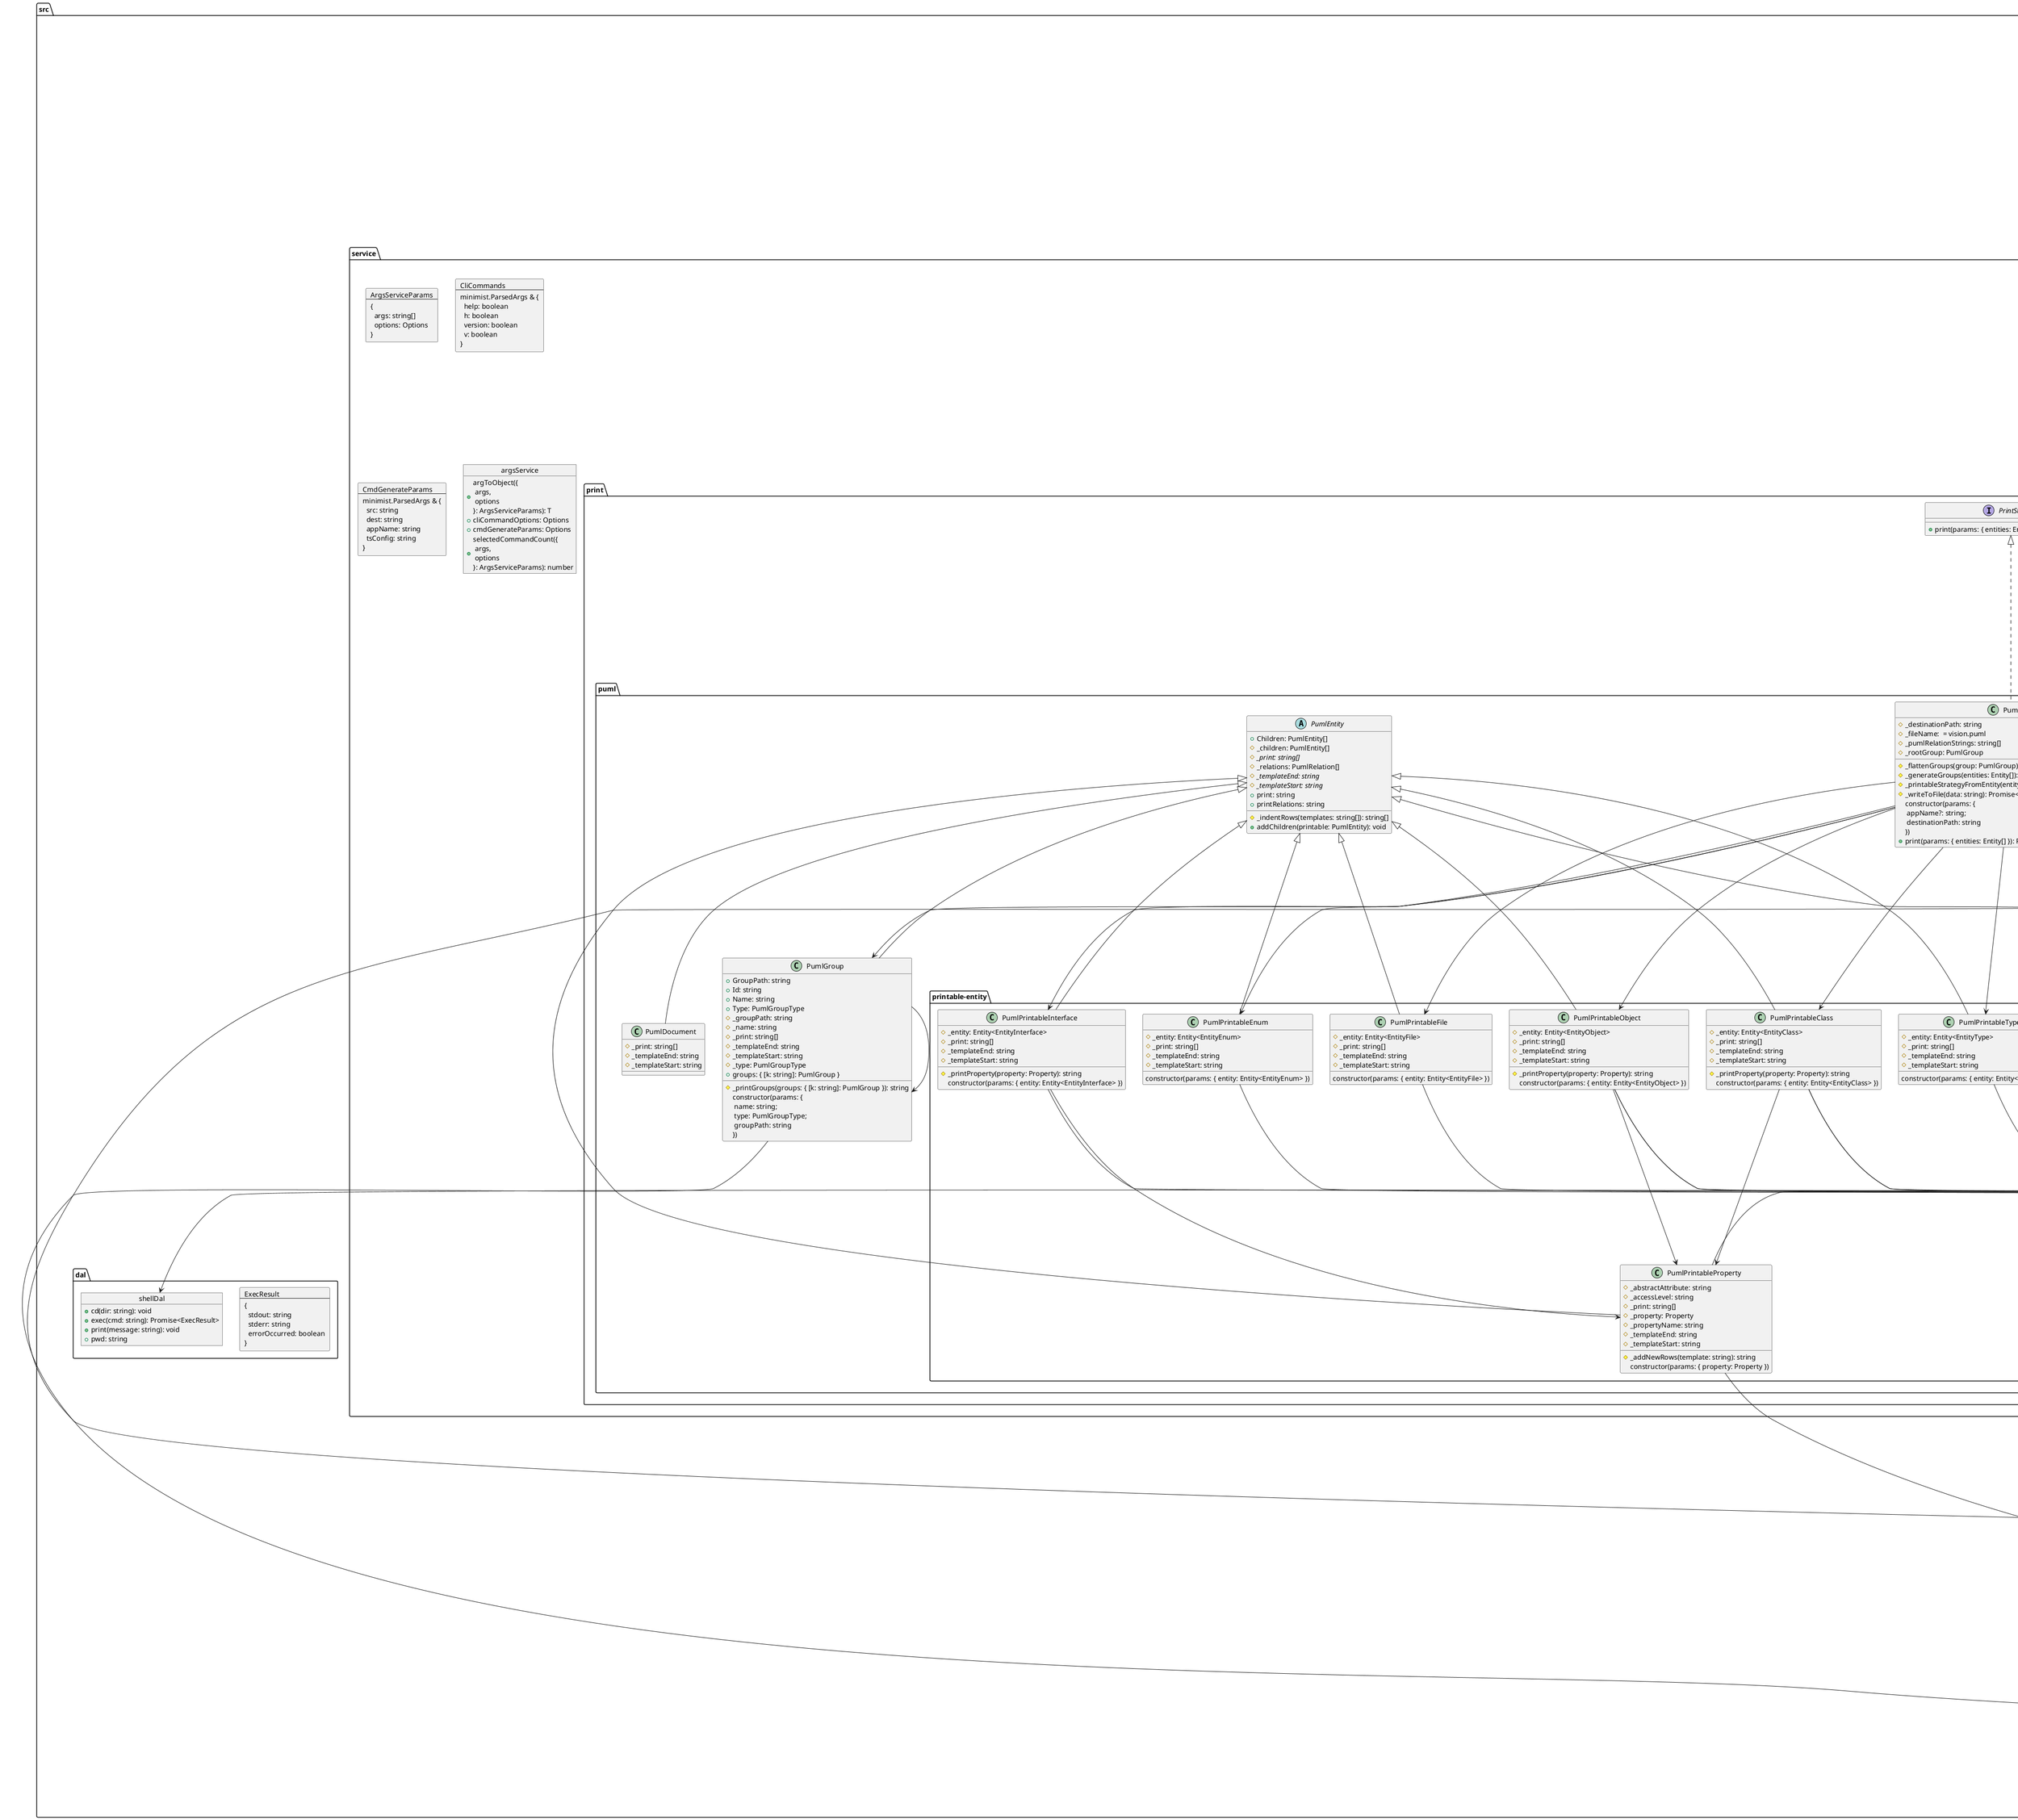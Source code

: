 @startuml
    folder "src" as src_b874d07 {
      artifact "index.ts" as index_ts_e4daf83f {
      }
      folder "app" as app_6faf0769 {
        class "CliApp" as cli_app_8bf9ca45 {
          constructor(args: string[])
        }
        object "app" as app_1d92d491 {
          # _onError(err: Error): Promise<void>
          # _registerOnExit: void
          # _server: undefined | any
          # _start(runApp: App): Promise<void>
          # _stop: Promise<void>
          + start: void
        }
        folder "init" as init_837dc15c {
          class "ExecArgsAsCommand" as exec_args_as_command_d74becbe {
            Name: string
            - ___args: string[]
            # _destroyFn: Promise<void>
            # _initFn: Promise<void>
            constructor(args: string[])
          }
        }
      }
      folder "dal" as dal_fba75381 {
        card exec_result_4f6edd5d [
          ExecResult
          ---
          {
            stdout: string
            stderr: string
            errorOccurred: boolean
          }
        ]
        object "shellDal" as shell_dal_4f6edd5d {
          + cd(dir: string): void
          + exec(cmd: string): Promise<ExecResult>
          + print(message: string): void
          + pwd: string
        }
      }
      folder "enum" as enum_1eea471b {
        enum "PropertyAccessLevelType" as property_access_level_type_daa2367d {
          NO_MODIFIER = 'no-modifier'
          PRIVATE = 'private'
          PROTECTED = 'protected'
          PUBLIC = 'public'
        }
        enum "PumlGroupType" as puml_group_type_87f1b99e {
          FICTIVE = 'fictive'
          FOLDER = 'folder'
          RECTANGLE = 'rectangle'
        }
        enum "ReferenceType" as reference_type_1f38c983 {
          AGGREGATION = 'aggregation'
          ASSOCIATION = 'association'
          COMPOSITION = 'composition'
          DEPENDENCY = 'dependency'
          IMPLEMENTATION = 'implementation'
          INHERITANCE = 'inheritance'
        }
      }
      folder "model" as model_40d91327 {
        class "EntityClass" as entity_class_87e50b39 {
          + IsAbstract: boolean
          + Properties: Property[]
          # _isAbstract: boolean
          # _properties: Property[]
          constructor(params: {\n isAbstract?: boolean;\n properties?: Property[] \n})
        }
        class "EntityEnum" as entity_enum_f7c58024 {
          + Properties: string[]
          # _properties: string[]
          constructor(params: { properties: string[] })
        }
        class "EntityFile" as entity_file_33f169f1 {
        }
        class "EntityInterface" as entity_interface_590b4132 {
          + Properties: Property[]
          + References: Reference[]
          # _properties: Property[]
          # _references: Reference[]
          constructor(params: {\n references?: Reference[];\n properties?: Property[] \n})
        }
        class "EntityObject" as entity_object_784a4022 {
          + AliasReference: string
          + Properties: Property[]
          # _aliasReference: string
          # _properties: Property[]
          constructor(params: {\n properties?: Property[];\n aliasReference?: string \n})
        }
        class "EntityType" as entity_type_a3fb7caf {
          + ReturnType: string
          # _returnType: string
          constructor(params: { returnType: string })
        }
        card entity_meta_9581579a [
          EntityMeta
          ---
          EntityClass | EntityEnum | EntityFile | EntityInterface | EntityObject | EntityType
        ]
        class "Entity" as entity_9581579a {
          + Id: string
          + InProjectPath: string
          + IsExported: boolean
          + Meta: T
          + Name: string
          + References: Reference[]
          + References(references: Reference[])
          + SortByName(a: Entity,\n b: Entity): number
          # _inProjectPath: string
          # _isExported: boolean
          # _meta: T
          # _name: string
          # _references: Reference[]
          constructor(params: {\n name: string;\n inProjectPath: string;\n isExported: boolean;\n references?: Reference[];\n meta: T \n})
          + removeIgnoredReferences(ignoredPaths: string[]): void
        }
        interface "Locatable" as locatable_b011d3de {
          + Id: string
          + Name: string
          + InProjectPath: string
        }
        class "Property" as property_d5a84d26 {
          + AccessLevel: PropertyAccessLevelType
          + FunctionParams: string | undefined
          + IsAbstract: boolean
          + Name: string
          + ReturnType: string
          + SortByName(a: Property,\n b: Property): number
          # _accessLevel: PropertyAccessLevelType
          # _functionParams: string | undefined
          # _isAbstract: boolean
          # _name: string
          # _returnType: string
          constructor(params: {\n    name: string\n    returnType: string\n    accessLevel?: PropertyAccessLevelType\n    isAbstract?: boolean\n    functionParams?: string\n  })
        }
        interface "Referencable" as referencable_31799d25 {
          + References: Reference[]
        }
        class "Reference" as reference_aaef6aea {
          + Id: string
          + InProjectPath: string
          + Name: string
          + Type: ReferenceType
          # _inProjectPath: string
          # _name: string
          # _type: ReferenceType
          constructor(params: {\n name: string;\n inProjectPath: string;\n type: ReferenceType \n})
        }
      }
      folder "service" as service_c83a6ab5 {
        card args_service_params_d268d804 [
          ArgsServiceParams
          ---
          {
            args: string[]
            options: Options
          }
        ]
        card cli_commands_d268d804 [
          CliCommands
          ---
          minimist.ParsedArgs & {
            help: boolean
            h: boolean
            version: boolean
            v: boolean
          }
        ]
        card cmd_generate_params_d268d804 [
          CmdGenerateParams
          ---
          minimist.ParsedArgs & {
            src: string
            dest: string
            appName: string
            tsConfig: string
          }
        ]
        object "argsService" as args_service_d268d804 {
          + argToObject({\n args,\n options \n}: ArgsServiceParams): T
          + cliCommandOptions: Options
          + cmdGenerateParams: Options
          + selectedCommandCount({\n args,\n options \n}: ArgsServiceParams): number
        }
        object "cliService" as cli_service_317b6b45 {
          + printHelp: void
          + printVersion: void
        }
        object "fileService" as file_service_3f424ea5 {
          + cleanupPath(relativeOrAbsPath: string): string
          + fileListFromFolder(folderPath: string): Promise<string[]>
          + fileNameFromPath(filePath: string,\n options: {\n withExtension?: boolean \n} = {\n\n}): string
          + importPathFind(params: {\n filePathImportedFrom: string;\n importPath: string \n}): string
          + isAbsPath(relativeOrAbsPath: string): boolean
          + isDotPath(path: string): boolean
          + joinPaths(...paths: string[]): string
          + lastFolderFromPath(filePath: string): string
          + makeFolderIfNotExist(folderPath: string): Promise<void>
          + mkdirAndWriteToFile(params: {\n folderPath: string;\n fileName: string;\n data: string \n}): Promise<void>
          + readFile(filePath: string): Promise<string>
          + relativeToAbsPath(relativeOrAbsPath: string): string
          + writeToFile(params: {\n filePath: string;\n data: string \n}): Promise<void>
        }
        object "helpService" as help_service_20a1eb92 {
          + text: string
        }
        card print_std_message_db3f045d [
          PrintStdMessage
          ---
          {
            [key: string]: ExecResult
          }
        ]
        object "shellService" as shell_service_db3f045d {
          # _joinResults(results: PrintStdMessage[]): PrintStdMessage
          + cd: shellDal
          + exec: shellDal
          + print: shellDal
          + printError(message: string): void
          + printStdMessage(...messageArgs: PrintStdMessage[]): void
          + printSuccess(message: string): void
        }
        folder "command" as command_7ebc6e5d {
          interface "Executable" as executable_a85166eb {
            + execute: Promise<void>
          }
          class "Generate" as generate_eb5ef3b0 {
            + execute: Promise<void>
          }
          class "PrintHelp" as print_help_2c3c3bf6 {
            + execute: Promise<void>
          }
          class "PrintVersion" as print_version_dc92b85d {
            + execute: Promise<void>
          }
        }
        folder "convert" as convert_2b710bad {
          object "convertService" as convert_service_b2b4bfac {
            + strategyByFile(params: {\n filePath: string;\n folderPath: string \n}): ConvertStrategy | undefined
          }
          interface "ConvertStrategy" as convert_strategy_2898ab6a {
            + convert: Promise<Entity[]>
          }
          folder "ts" as ts_42a428a5 {
            card ts_config_file_type_715f0c18 [
              TsConfigFileType
              ---
              {
                compilerOptions?: {
                  paths?: {
                    [k: string]: string[]
                  }
                }
              }
            ]
            object "___tsConfigFileJson" as ts_config_file_json_715f0c18 {
            }
            object "tsConfigFileService" as ts_config_file_service_715f0c18 {
              # _cleanReplacePaths: {\n startsWith: string;\n replaceWith: string \n}[]
              # _cleanReplaceWith(path: string): string
              # _getFileJson: TsConfigFileType
              + init: Promise<void>
              + moduleAliasResolve(path: string): string
            }
            class "TsConvert" as ts_convert_87a0875e {
              # _filePath: string
              # _folderPath: string
              # _parseFile(params: {\n filePath: string;\n fileName: string \n}): Promise<ts.SourceFile>
              constructor({\n filePath,\n folderPath \n}: {\n filePath: string;\n folderPath: string \n})
              + convert: Promise<Entity[]>
            }
            class "TsEntityParser" as ts_entity_parser_d73e1a98 {
              # _fileName: string
              # _importParseResults: TsParserImportParseResult[]
              # _inProjectPath: string
              # _joinEntitiesByAliasReference(entities: Entity[]): Entity[]
              # _parseStatement(statement: ts.Statement): Entity[]
              # _parseStatements: Entity[]
              # _parsedSource: ts.SourceFile
              # _parserByStatementKind(statement: ts.Statement): Parsable | undefined
              constructor(params: {\n    parsedSource: ts.SourceFile\n    fileName: string\n    inProjectPath: string\n    importParseResults: TsParserImportParseResult[]\n  })
              + parsedEntities: Entity[]
            }
            object "tsParserImportRelations" as ts_parser_import_relations_62a961c6 {
              + findIdentifier(identifierName: string,\n statement: any): boolean
              + findImportRelations(statement: ts.Statement | ts.VariableDeclaration,\n importParseResults: TsParserImportParseResult[]): Reference[]
              + isDeclaration(statement: any): boolean
              + stepIntoArray(identifierName: string,\n statement: any,\n blockNames: string[]): boolean
              + stepIntoNode(identifierName: string,\n statement: any,\n blockNames: string[]): boolean
            }
            object "tsParserService" as ts_parser_service_e67f4e7e {
              # _isViableExportableStatementKind(kind: number): boolean
              + accessLevel(modifiers?: ts.ModifiersArray): PropertyAccessLevelType
              + checkIfThereAreAnyExports(parsedSource: ts.SourceFile): boolean
              + entityLinksFromStatement(params: {\n statement: ts.Statement;\n inProjectPath: string \n}): TsParserImportParseResult[]
              + entityLinksFromStatements(params: {\n parsedSource: ts.SourceFile;\n inProjectPath: string \n}): TsParserImportParseResult[]
              + findClassRelations(params: {\n statement: ts.Statement;\n parsedSource: ts.SourceFile;\n inProjectPath: string \n}): Reference[]
              + importsFromStatement(params: {\n statement: ts.Statement;\n inProjectPath: string \n}): TsParserImportParseResult[]
              + importsFromStatements(params: {\n parsedSource: ts.SourceFile;\n inProjectPath: string \n}): TsParserImportParseResult[]
              + isAbstract(modifiers?: ts.ModifiersArray): boolean
              + isExported(modifiers?: ts.ModifiersArray): boolean
            }
            folder "parser" as parser_a64afe8d {
              interface "Parsable" as parsable_1dc7e811 {
                + parse: T
              }
              class "TsParserClass" as ts_parser_class_5b693985 {
                # _findProperties: Property[]
                # _importParseResults: TsParserImportParseResult[]
                # _inProjectPath: string
                # _parsedSource: ts.SourceFile
                # _propertiesToString(parameters?: any[]): string
                # _returnTypeValue(member: any): string
                # _statement: ts.Statement
                constructor(params: {\n    parsedSource: ts.SourceFile\n    statement: ts.Statement\n    inProjectPath: string\n    importParseResults: TsParserImportParseResult[]\n  })
                + parse: Entity<EntityClass>[]
              }
              class "TsParserEnum" as ts_parser_enum_2a645d78 {
                # _inProjectPath: string
                # _parsedSource: ts.SourceFile
                # _statement: ts.Statement
                constructor(params: {\n parsedSource: ts.SourceFile;\n statement: ts.Statement;\n inProjectPath: string \n})
                + parse: Entity<EntityEnum>[]
              }
              class "TsParserFile" as ts_parser_file_f26663cd {
                # _fileName: string
                # _importParseResults: TsParserImportParseResult[]
                # _inProjectPath: string
                # _parsedSource: ts.SourceFile
                constructor(params: {\n    parsedSource: ts.SourceFile\n    inProjectPath: string\n    fileName: string\n    importParseResults: TsParserImportParseResult[]\n  })
                + parse: Entity<EntityFile>[]
              }
              card ts_parser_import_parse_result_edaa2a96 [
                TsParserImportParseResult
                ---
                { name: string; inProjectPath: string }
              ]
              class "TsParserImport" as ts_parser_import_edaa2a96 {
                # _importedFileInProjectAbsPath(importPath: string): string
                # _inProjectPath: string
                # _parseBindingName(importClause: any): string[]
                # _parseDefaultImport(importClause: any): string[]
                # _parseElements(elements: any): string[]
                # _statement: ts.Statement
                constructor(params: {\n statement: ts.Statement;\n inProjectPath: string \n})
                + parse: TsParserImportParseResult[]
              }
              class "TsParserInterface" as ts_parser_interface_8936afae {
                # _findProperties: Property[]
                # _inProjectPath: string
                # _parsedSource: ts.SourceFile
                # _statement: ts.Statement
                constructor(params: {\n parsedSource: ts.SourceFile;\n statement: ts.Statement;\n inProjectPath: string \n})
                + parse: Entity<EntityInterface>[]
              }
              class "TsParserObject" as ts_parser_object_cba014be {
                # _accessLevel(propName: string): PropertyAccessLevelType
                # _findProperties(properties?: any[]): Property[]
                # _importParseResults: TsParserImportParseResult[]
                # _inProjectPath: string
                # _nameFromDeclarationsList(declarationList: ts.VariableDeclarationList): {\n name: string;\n declaration: ts.VariableDeclaration \n} | undefined
                # _parsedSource: ts.SourceFile
                # _returnTypeValue(property: any): string
                # _statement: ts.Statement
                constructor(params: {\n    parsedSource: ts.SourceFile\n    statement: ts.Statement\n    inProjectPath: string\n    importParseResults: TsParserImportParseResult[]\n  })
                + parse: Entity<EntityObject>[]
              }
              class "TsParserType" as ts_parser_type_46289b53 {
                # _inProjectPath: string
                # _parsedSource: ts.SourceFile
                # _statement: ts.Statement
                constructor(params: {\n parsedSource: ts.SourceFile;\n statement: ts.Statement;\n inProjectPath: string \n})
                + parse: Entity<EntityType>[]
              }
            }
          }
        }
        folder "print" as print_8fa2e50b {
          interface "PrintStrategy" as print_strategy_5e9faaaa {
            + print(params: { entities: Entity[] }): Promise<void>
          }
          folder "puml" as puml_bc87e940 {
            class "PumlDocument" as puml_document_ebf39ea0 {
              # _print: string[]
              # _templateEnd: string
              # _templateStart: string
            }
            abstract "PumlEntity" as puml_entity_cc3a6994 {
              + Children: PumlEntity[]
              # _children: PumlEntity[]
              # _indentRows(templates: string[]): string[]
              # {abstract} _print: string[]
              # _relations: PumlRelation[]
              # {abstract} _templateEnd: string
              # {abstract} _templateStart: string
              + addChildren(printable: PumlEntity): void
              + print: string
              + printRelations: string
            }
            class "PumlGroup" as puml_group_a2149850 {
              + GroupPath: string
              + Id: string
              + Name: string
              + Type: PumlGroupType
              # _groupPath: string
              # _name: string
              # _print: string[]
              # _printGroups(groups: { [k: string]: PumlGroup }): string
              # _templateEnd: string
              # _templateStart: string
              # _type: PumlGroupType
              constructor(params: {\n name: string;\n type: PumlGroupType;\n groupPath: string \n})
              + groups: { [k: string]: PumlGroup }
            }
            class "PumlPrint" as puml_print_77dc46be {
              # _destinationPath: string
              # _fileName:  = vision.puml
              # _flattenGroups(group: PumlGroup): PumlGroup | undefined
              # _generateGroups(entities: Entity[]): void
              # _printableStrategyFromEntity(entity: Entity): PumlEntity | undefined
              # _pumlRelationStrings: string[]
              # _rootGroup: PumlGroup
              # _writeToFile(data: string): Promise<void>
              constructor(params: {\n appName?: string;\n destinationPath: string \n})
              + print(params: { entities: Entity[] }): Promise<void>
            }
            class "PumlRelation" as puml_relation_24365729 {
              # _fromEntity: Entity
              # _linkByReferenceType: string
              # _reference: Reference
              constructor(params: {\n reference: Reference;\n fromEntity: Entity \n})
              + print: string
            }
            folder "printable-entity" as printable_entity_3657a4a2 {
              class "PumlPrintableClass" as puml_printable_class_46ef6395 {
                # _entity: Entity<EntityClass>
                # _print: string[]
                # _printProperty(property: Property): string
                # _templateEnd: string
                # _templateStart: string
                constructor(params: { entity: Entity<EntityClass> })
              }
              class "PumlPrintableEnum" as puml_printable_enum_9f4c4448 {
                # _entity: Entity<EntityEnum>
                # _print: string[]
                # _templateEnd: string
                # _templateStart: string
                constructor(params: { entity: Entity<EntityEnum> })
              }
              class "PumlPrintableFile" as puml_printable_file_11eb1ddd {
                # _entity: Entity<EntityFile>
                # _print: string[]
                # _templateEnd: string
                # _templateStart: string
                constructor(params: { entity: Entity<EntityFile> })
              }
              class "PumlPrintableInterface" as puml_printable_interface_dfa76d5e {
                # _entity: Entity<EntityInterface>
                # _print: string[]
                # _printProperty(property: Property): string
                # _templateEnd: string
                # _templateStart: string
                constructor(params: { entity: Entity<EntityInterface> })
              }
              class "PumlPrintableObject" as puml_printable_object_2cf1044e {
                # _entity: Entity<EntityObject>
                # _print: string[]
                # _printProperty(property: Property): string
                # _templateEnd: string
                # _templateStart: string
                constructor(params: { entity: Entity<EntityObject> })
              }
              class "PumlPrintableProperty" as puml_printable_property_739e371c {
                # _abstractAttribute: string
                # _accessLevel: string
                # _addNewRows(template: string): string
                # _print: string[]
                # _property: Property
                # _propertyName: string
                # _templateEnd: string
                # _templateStart: string
                constructor(params: { property: Property })
              }
              class "PumlPrintableType" as puml_printable_type_21bec203 {
                # _entity: Entity<EntityType>
                # _print: string[]
                # _templateEnd: string
                # _templateStart: string
                constructor(params: { entity: Entity<EntityType> })
              }
              class "PumlPrintableWrapper" as puml_printable_wrapper_b8ea5ae8 {
                # _print: string[]
                # _templateEnd: string
                # _templateStart: string
                constructor(protected readonly _string: string)
              }
            }
          }
        }
      }
      folder "use-case" as use_case_fcef54f2 {
        object "cliInitUseCase" as cli_init_use_case_9439e852 {
          + createCommandFromCliArgs(args: string[]): Executable
          + execArgsAsCommand(args: string[]): Promise<void>
          + ifMoreThenOneCommandSelectedThrowErrorAndPrintHelp(args: string[]): void
          + ifNoCommandSelectedThrowErrorAndPrintHelp(args: string[]): void
        }
        object "visionUseCase" as vision_use_case_dd084107 {
          # _removeExternal(entities: Entity[]): Entity[]
          # _removeIgnoredPaths(entities: Entity[]): Entity[]
          + processFolder(params: {\n folderPath: string;\n printStrategy: PrintStrategy \n}): Promise<void>
        }
      }
    }
  cli_app_8bf9ca45 --> exec_args_as_command_d74becbe
  app_1d92d491 --> app_1d92d491
  exec_args_as_command_d74becbe --> cli_init_use_case_9439e852
  entity_9581579a .up.|> locatable_b011d3de
  entity_9581579a .up.|> referencable_31799d25
  property_d5a84d26 --> property_access_level_type_daa2367d
  reference_aaef6aea --> reference_type_1f38c983
  reference_aaef6aea .up.|> locatable_b011d3de
  cli_service_317b6b45 --> help_service_20a1eb92
  cli_service_317b6b45 --> shell_service_db3f045d
  generate_eb5ef3b0 --> vision_use_case_dd084107
  generate_eb5ef3b0 .up.|> executable_a85166eb
  print_help_2c3c3bf6 --> cli_service_317b6b45
  print_help_2c3c3bf6 .up.|> executable_a85166eb
  print_version_dc92b85d --> cli_service_317b6b45
  print_version_dc92b85d .up.|> executable_a85166eb
  convert_service_b2b4bfac --> ts_convert_87a0875e
  ts_parser_class_5b693985 --> property_d5a84d26
  ts_parser_class_5b693985 .up.|> parsable_1dc7e811
  ts_parser_enum_2a645d78 .up.|> parsable_1dc7e811
  ts_parser_file_f26663cd .up.|> parsable_1dc7e811
  ts_parser_import_edaa2a96 --> file_service_3f424ea5
  ts_parser_import_edaa2a96 .up.|> parsable_1dc7e811
  ts_parser_interface_8936afae --> property_d5a84d26
  ts_parser_interface_8936afae .up.|> parsable_1dc7e811
  ts_parser_object_cba014be --> property_access_level_type_daa2367d
  ts_parser_object_cba014be --> property_d5a84d26
  ts_parser_object_cba014be .up.|> parsable_1dc7e811
  ts_parser_type_46289b53 .up.|> parsable_1dc7e811
  ts_config_file_json_715f0c18 --> ts_config_file_type_715f0c18
  ts_convert_87a0875e --> ts_parser_file_f26663cd
  ts_convert_87a0875e --> ts_config_file_service_715f0c18
  ts_convert_87a0875e .up.|> convert_strategy_2898ab6a
  ts_entity_parser_d73e1a98 --> ts_parser_class_5b693985
  ts_entity_parser_d73e1a98 --> ts_parser_enum_2a645d78
  ts_entity_parser_d73e1a98 --> ts_parser_interface_8936afae
  ts_entity_parser_d73e1a98 --> ts_parser_object_cba014be
  ts_entity_parser_d73e1a98 --> ts_parser_type_46289b53
  puml_printable_class_46ef6395 --> entity_9581579a
  puml_printable_class_46ef6395 --> property_d5a84d26
  puml_printable_class_46ef6395 --> puml_printable_property_739e371c
  puml_printable_class_46ef6395 -up-|> puml_entity_cc3a6994
  puml_printable_enum_9f4c4448 --> entity_9581579a
  puml_printable_enum_9f4c4448 -up-|> puml_entity_cc3a6994
  puml_printable_file_11eb1ddd --> entity_9581579a
  puml_printable_file_11eb1ddd -up-|> puml_entity_cc3a6994
  puml_printable_interface_dfa76d5e --> entity_9581579a
  puml_printable_interface_dfa76d5e --> puml_printable_property_739e371c
  puml_printable_interface_dfa76d5e -up-|> puml_entity_cc3a6994
  puml_printable_object_2cf1044e --> entity_9581579a
  puml_printable_object_2cf1044e --> property_d5a84d26
  puml_printable_object_2cf1044e --> puml_printable_property_739e371c
  puml_printable_object_2cf1044e -up-|> puml_entity_cc3a6994
  puml_printable_property_739e371c --> property_access_level_type_daa2367d
  puml_printable_property_739e371c --> property_d5a84d26
  puml_printable_property_739e371c -up-|> puml_entity_cc3a6994
  puml_printable_type_21bec203 --> entity_9581579a
  puml_printable_type_21bec203 -up-|> puml_entity_cc3a6994
  puml_printable_wrapper_b8ea5ae8 -up-|> puml_entity_cc3a6994
  puml_document_ebf39ea0 -up-|> puml_entity_cc3a6994
  puml_group_a2149850 --> puml_group_type_87f1b99e
  puml_group_a2149850 --> puml_group_a2149850
  puml_group_a2149850 -up-|> puml_entity_cc3a6994
  puml_print_77dc46be --> entity_class_87e50b39
  puml_print_77dc46be --> entity_enum_f7c58024
  puml_print_77dc46be --> entity_file_33f169f1
  puml_print_77dc46be --> entity_interface_590b4132
  puml_print_77dc46be --> entity_object_784a4022
  puml_print_77dc46be --> entity_type_a3fb7caf
  puml_print_77dc46be --> file_service_3f424ea5
  puml_print_77dc46be --> puml_printable_class_46ef6395
  puml_print_77dc46be --> puml_printable_enum_9f4c4448
  puml_print_77dc46be --> puml_printable_file_11eb1ddd
  puml_print_77dc46be --> puml_printable_interface_dfa76d5e
  puml_print_77dc46be --> puml_printable_object_2cf1044e
  puml_print_77dc46be --> puml_printable_type_21bec203
  puml_print_77dc46be --> puml_printable_wrapper_b8ea5ae8
  puml_print_77dc46be --> puml_group_a2149850
  puml_print_77dc46be .up.|> print_strategy_5e9faaaa
  puml_relation_24365729 --> reference_type_1f38c983
  puml_relation_24365729 --> entity_9581579a
  puml_relation_24365729 --> reference_aaef6aea
  shell_service_db3f045d --> shell_dal_4f6edd5d
  shell_service_db3f045d --> print_std_message_db3f045d
  cli_init_use_case_9439e852 --> cli_service_317b6b45
  cli_init_use_case_9439e852 --> executable_a85166eb
  cli_init_use_case_9439e852 --> generate_eb5ef3b0
  cli_init_use_case_9439e852 --> print_help_2c3c3bf6
  cli_init_use_case_9439e852 --> print_version_dc92b85d
  cli_init_use_case_9439e852 --> cli_init_use_case_9439e852
@enduml